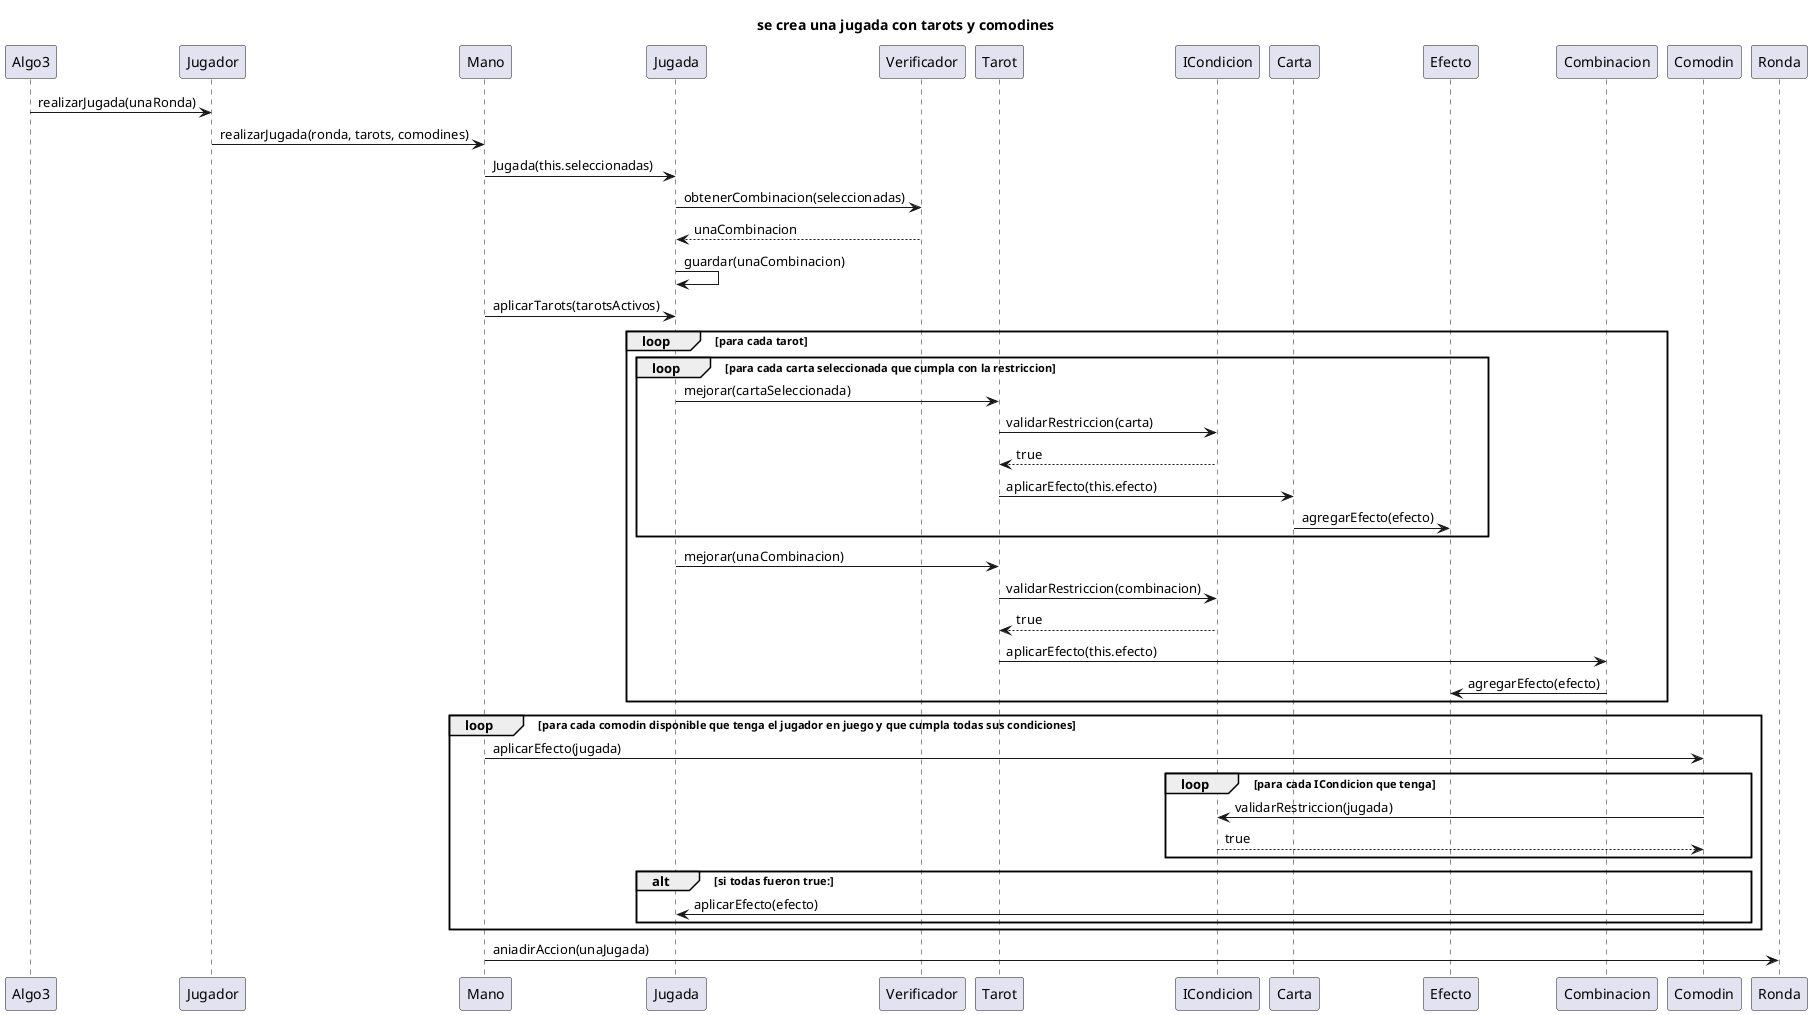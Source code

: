 @startuml
title se crea una jugada con tarots y comodines

Algo3 -> Jugador: realizarJugada(unaRonda)
Jugador -> Mano : realizarJugada(ronda, tarots, comodines)

Mano -> Jugada : Jugada(this.seleccionadas)
Jugada -> Verificador : obtenerCombinacion(seleccionadas)
Verificador --> Jugada : unaCombinacion 
Jugada -> Jugada : guardar(unaCombinacion)

Mano -> Jugada : aplicarTarots(tarotsActivos)
loop para cada tarot 
loop para cada carta seleccionada que cumpla con la restriccion
Jugada -> Tarot : mejorar(cartaSeleccionada)
Tarot -> ICondicion : validarRestriccion(carta)
ICondicion --> Tarot : true 
Tarot ->Carta : aplicarEfecto(this.efecto)
Carta -> Efecto : agregarEfecto(efecto)
end loop
Jugada -> Tarot : mejorar(unaCombinacion)
Tarot -> ICondicion : validarRestriccion(combinacion)
ICondicion --> Tarot : true 
Tarot -> Combinacion : aplicarEfecto(this.efecto)
Combinacion -> Efecto : agregarEfecto(efecto)

end loop


loop para cada comodin disponible que tenga el jugador en juego y que cumpla todas sus condiciones
Mano -> Comodin : aplicarEfecto(jugada)
loop para cada ICondicion que tenga
Comodin -> ICondicion : validarRestriccion(jugada)
ICondicion --> Comodin :true
end loop 
alt si todas fueron true:
Comodin -> Jugada : aplicarEfecto(efecto)
end alt 

end loop
Mano -> Ronda : aniadirAccion(unaJugada) 

@enduml 
